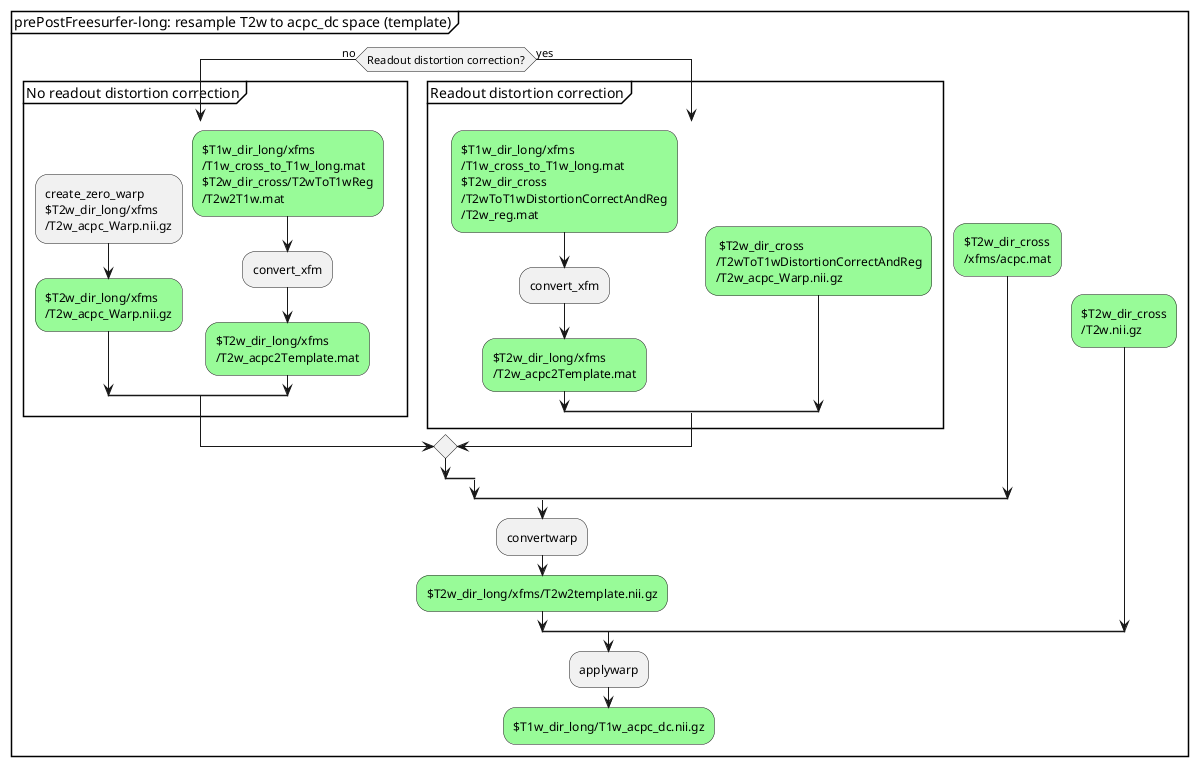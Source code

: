@startuml
group prePostFreesurfer-long: resample T2w to acpc_dc space (template)
split
    -[hidden]->
    split
        -[hidden]->
        split
            -[hidden]->
            if (Readout distortion correction?) then (no)
                group No readout distortion correction
                    split    
                        -[hidden]->
                        :create_zero_warp 
                        $T2w_dir_long/xfms
                        /T2w_acpc_Warp.nii.gz;
                        #palegreen:$T2w_dir_long/xfms
                        /T2w_acpc_Warp.nii.gz;
                    split again
                        -[hidden]->
                        #palegreen:$T1w_dir_long/xfms
                        /T1w_cross_to_T1w_long.mat
                        $T2w_dir_cross/T2wToT1wReg
                        /T2w2T1w.mat;
                        :convert_xfm;
                        #palegreen:$T2w_dir_long/xfms
                        /T2w_acpc2Template.mat;
                    end split
                end group
            else (yes)
                group Readout distortion correction
                   split
                   -[hidden]->
                    #palegreen:$T1w_dir_long/xfms
                    /T1w_cross_to_T1w_long.mat
                    $T2w_dir_cross
                    /T2wToT1wDistortionCorrectAndReg
                    /T2w_reg.mat;
                    :convert_xfm;
                    #palegreen:$T2w_dir_long/xfms
                    /T2w_acpc2Template.mat;   
                    split again
                    -[hidden]->
                    #palegreen: $T2w_dir_cross 
                    /T2wToT1wDistortionCorrectAndReg
                    /T2w_acpc_Warp.nii.gz;
                    end split
                end group
            endif
        end split        
    split again
        -[hidden]->
        #palegreen:$T2w_dir_cross
        /xfms/acpc.mat;
    end split
    :convertwarp;
    #palegreen:$T2w_dir_long/xfms/T2w2template.nii.gz;
    split again
        -[hidden]->
        #palegreen:$T2w_dir_cross
        /T2w.nii.gz;
    end split
    :applywarp;
    #palegreen:$T1w_dir_long/T1w_acpc_dc.nii.gz;
end group

@enduml
